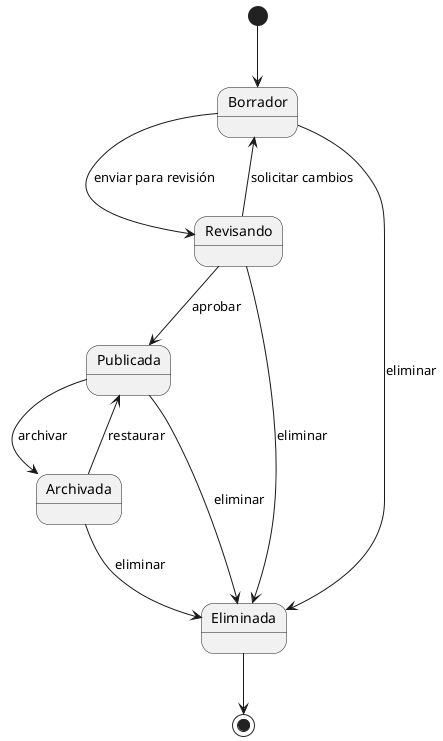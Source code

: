 @startuml
[*] --> Borrador

Borrador --> Revisando : enviar para revisión
Revisando --> Publicada : aprobar
Revisando --> Borrador : solicitar cambios

Publicada --> Archivada : archivar
Archivada --> Publicada : restaurar

Borrador --> Eliminada : eliminar
Revisando --> Eliminada : eliminar
Publicada --> Eliminada : eliminar
Archivada --> Eliminada : eliminar

Eliminada --> [*]
@enduml
